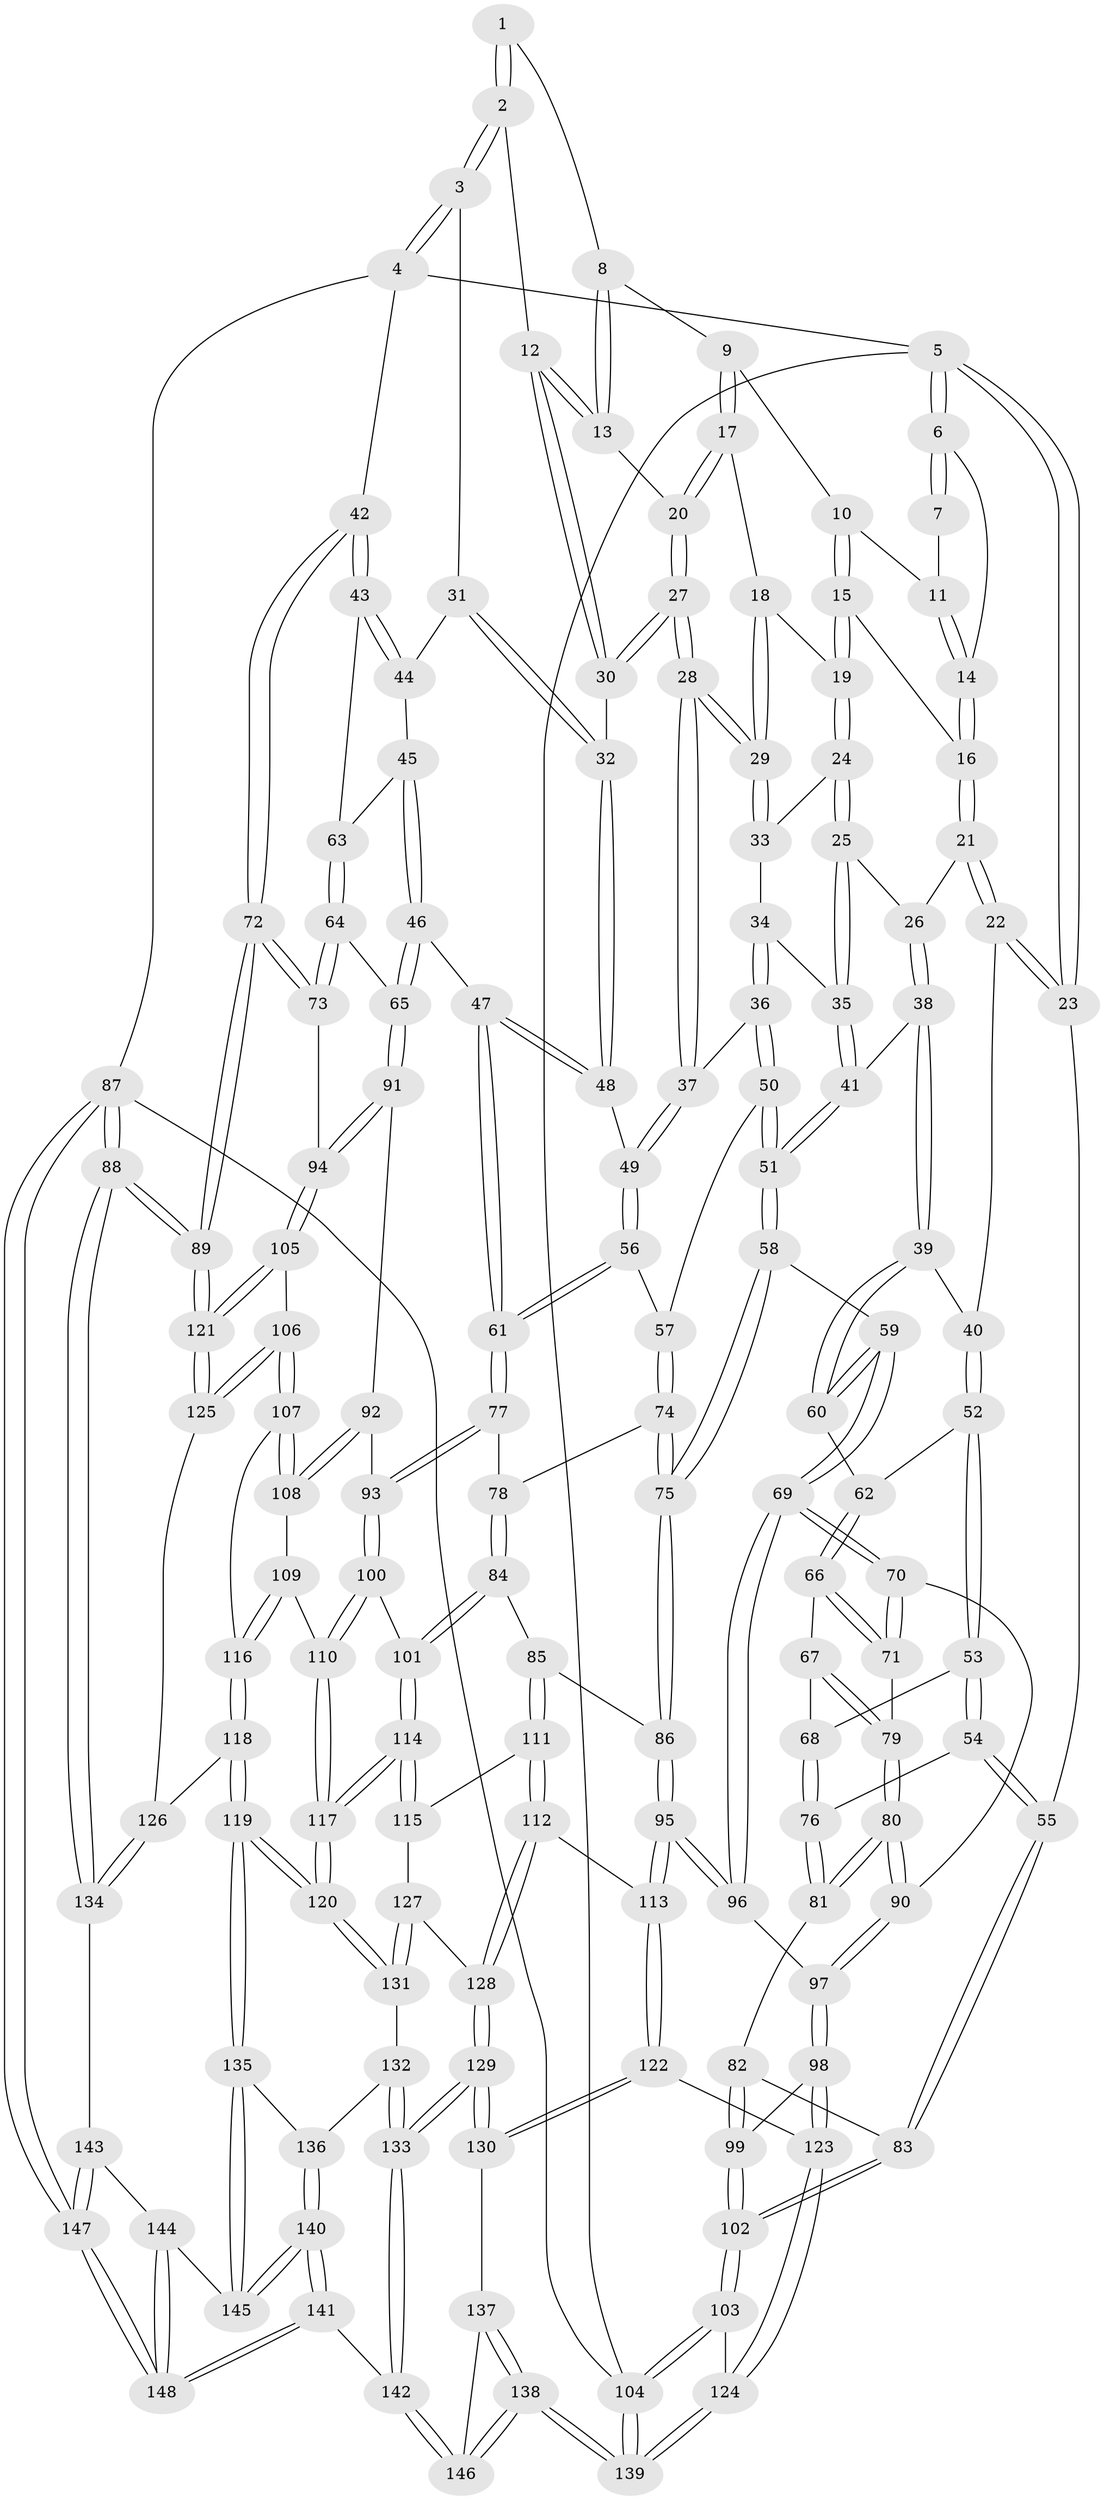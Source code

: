 // Generated by graph-tools (version 1.1) at 2025/01/03/09/25 05:01:48]
// undirected, 148 vertices, 367 edges
graph export_dot {
graph [start="1"]
  node [color=gray90,style=filled];
  1 [pos="+0.5480201554655924+0"];
  2 [pos="+0.997073654767156+0"];
  3 [pos="+1+0"];
  4 [pos="+1+0"];
  5 [pos="+0+0"];
  6 [pos="+0+0"];
  7 [pos="+0.44254914878139023+0"];
  8 [pos="+0.5442960730438832+0"];
  9 [pos="+0.43049118415495424+0.08002352398432945"];
  10 [pos="+0.33518148362382355+0.05001038870438083"];
  11 [pos="+0.3350992419368776+0.047811140065570454"];
  12 [pos="+0.6771652175967827+0.14197418572017864"];
  13 [pos="+0.5493307056393024+0.039406204151679815"];
  14 [pos="+0.07795093167070152+0"];
  15 [pos="+0.3113356507205205+0.12636463505098008"];
  16 [pos="+0.11034990383892386+0.02955715929978836"];
  17 [pos="+0.4324773245307998+0.10760747826928996"];
  18 [pos="+0.39275857588858015+0.15136324226326575"];
  19 [pos="+0.3230139342255426+0.1622505680240265"];
  20 [pos="+0.5322670260790759+0.13586169531091666"];
  21 [pos="+0.12194131424101412+0.16980469410131424"];
  22 [pos="+0.02590611353150211+0.27918195069433027"];
  23 [pos="+0+0.3337566350407661"];
  24 [pos="+0.3142168399374212+0.18393587960729899"];
  25 [pos="+0.2646547752846751+0.22314138478218215"];
  26 [pos="+0.23540477505253662+0.23689065406617946"];
  27 [pos="+0.5639702588690604+0.23891912206932275"];
  28 [pos="+0.5464821072332209+0.27238989649832746"];
  29 [pos="+0.53439866178151+0.265140187216101"];
  30 [pos="+0.6581098586754637+0.1878695344078077"];
  31 [pos="+0.8083712922277745+0.25224075470688023"];
  32 [pos="+0.7976060482879689+0.25947293011562717"];
  33 [pos="+0.34439218785327425+0.2162174227517698"];
  34 [pos="+0.3776573848823608+0.28644181781265354"];
  35 [pos="+0.3475431645713723+0.3228349953835763"];
  36 [pos="+0.5266209944898619+0.29186918287193475"];
  37 [pos="+0.5458043187809677+0.27949700699823277"];
  38 [pos="+0.21811632866518157+0.3383541795529355"];
  39 [pos="+0.21595552655368086+0.34287775156447053"];
  40 [pos="+0.07317708967557979+0.31485048689024286"];
  41 [pos="+0.34693742154549484+0.3253871902877078"];
  42 [pos="+1+0.20189756482609175"];
  43 [pos="+1+0.24450474058048977"];
  44 [pos="+0.8708737701914356+0.2802023481402522"];
  45 [pos="+0.9169243469610422+0.3748126519185665"];
  46 [pos="+0.7781306817503332+0.44906045219395613"];
  47 [pos="+0.7476581067906196+0.4363199743142394"];
  48 [pos="+0.7893920255488008+0.28404576607321746"];
  49 [pos="+0.5470630866194969+0.2810580498115912"];
  50 [pos="+0.41623893703633275+0.41859631274538317"];
  51 [pos="+0.38574366937473487+0.43473147392205946"];
  52 [pos="+0.09769093500460356+0.40693572853033433"];
  53 [pos="+0.06316051732419282+0.4541937262850313"];
  54 [pos="+0+0.44092705366390117"];
  55 [pos="+0+0.3861212712029836"];
  56 [pos="+0.6319062508307753+0.3937997021641432"];
  57 [pos="+0.479245610638897+0.45006601330753293"];
  58 [pos="+0.35569972297262986+0.47281315290938414"];
  59 [pos="+0.32249080823354886+0.48024251178348004"];
  60 [pos="+0.22223385757981068+0.3923752855357568"];
  61 [pos="+0.681011559771917+0.4495468557578454"];
  62 [pos="+0.18334316372888504+0.41748459492472967"];
  63 [pos="+0.9323291214415966+0.37404963693702686"];
  64 [pos="+0.9678221706241116+0.4883581082939189"];
  65 [pos="+0.8065012705080513+0.47956602919876107"];
  66 [pos="+0.1691540684880513+0.44333199404619966"];
  67 [pos="+0.08299249281567188+0.4718931870805545"];
  68 [pos="+0.07163072785428587+0.46433240101107404"];
  69 [pos="+0.26100492360076716+0.5706193486068414"];
  70 [pos="+0.22214577011958195+0.5590280503162357"];
  71 [pos="+0.15597003598692458+0.5238500716710803"];
  72 [pos="+1+0.5447193726566323"];
  73 [pos="+1+0.553415902771017"];
  74 [pos="+0.5400823908803831+0.5021299477362231"];
  75 [pos="+0.43081253133128994+0.5526666557262014"];
  76 [pos="+0.04928272191757953+0.5318883006018478"];
  77 [pos="+0.6523444226949137+0.4963650750221736"];
  78 [pos="+0.5610315056633575+0.5035076626524218"];
  79 [pos="+0.12410009736995735+0.5286347879237135"];
  80 [pos="+0.09520521393084297+0.5639397520298361"];
  81 [pos="+0.051874017737131704+0.5624842348628477"];
  82 [pos="+0.047532143536262214+0.5644793137180506"];
  83 [pos="+0+0.45567352948311046"];
  84 [pos="+0.47177071434559475+0.6281825189541019"];
  85 [pos="+0.46139187087693+0.6301389306986889"];
  86 [pos="+0.4513301361585276+0.6213217599949226"];
  87 [pos="+1+1"];
  88 [pos="+1+0.9765148440071001"];
  89 [pos="+1+0.9045158190485582"];
  90 [pos="+0.11343958732501755+0.6130047870950097"];
  91 [pos="+0.8440439442705485+0.578406216754316"];
  92 [pos="+0.7528429126488743+0.6455692945059921"];
  93 [pos="+0.6416747246499925+0.593206300338511"];
  94 [pos="+0.9100547537633595+0.638146079500752"];
  95 [pos="+0.27939530023240683+0.6760749559174267"];
  96 [pos="+0.2640726169659223+0.646020721396864"];
  97 [pos="+0.11417156027388196+0.6573457985438751"];
  98 [pos="+0.09079290975755581+0.68301459431688"];
  99 [pos="+0.002464233082114821+0.6805044237482284"];
  100 [pos="+0.6312684187743113+0.6099477212544406"];
  101 [pos="+0.625596628175823+0.6185611987423053"];
  102 [pos="+0+0.7792414077615897"];
  103 [pos="+0+0.8315127348527825"];
  104 [pos="+0+1"];
  105 [pos="+0.8999995920797421+0.6836271402846333"];
  106 [pos="+0.8754879528024105+0.7175602785213675"];
  107 [pos="+0.8467694147558791+0.7164125725533512"];
  108 [pos="+0.7588917477362922+0.6654646920274682"];
  109 [pos="+0.7472731386236888+0.6909397531517792"];
  110 [pos="+0.7340612446414256+0.7047664226368753"];
  111 [pos="+0.463213506578006+0.6630922192122619"];
  112 [pos="+0.32919819983405185+0.7418298183274125"];
  113 [pos="+0.28154801931932566+0.7232113040573618"];
  114 [pos="+0.6207878559763724+0.7581648869171151"];
  115 [pos="+0.478608562599006+0.7310603990852154"];
  116 [pos="+0.7836524623569534+0.7431250307945786"];
  117 [pos="+0.6507779059786791+0.8122229760899856"];
  118 [pos="+0.674492205891696+0.8387320463797546"];
  119 [pos="+0.6628443218734776+0.8398363674017352"];
  120 [pos="+0.6569941126329835+0.832295997341819"];
  121 [pos="+1+0.8246404911759879"];
  122 [pos="+0.2016788963636351+0.835463411297113"];
  123 [pos="+0.17363653564990486+0.8377633941182506"];
  124 [pos="+0.15408232031968344+0.8490665229322494"];
  125 [pos="+0.879234706250284+0.7900705384753933"];
  126 [pos="+0.8476571114250396+0.8639255024251202"];
  127 [pos="+0.43569563577439635+0.7839227442189297"];
  128 [pos="+0.41193791543990715+0.7894911110276034"];
  129 [pos="+0.3654398621044982+0.9111708035977911"];
  130 [pos="+0.2152021574309133+0.8490611863059793"];
  131 [pos="+0.4974225280756409+0.8521765739086052"];
  132 [pos="+0.47014512673635106+0.9116176685083719"];
  133 [pos="+0.36562390816998924+0.9114763508706216"];
  134 [pos="+0.8588983534582079+0.8825521772307559"];
  135 [pos="+0.6577355455903384+0.8749301239861826"];
  136 [pos="+0.47910617124990446+0.924287788709119"];
  137 [pos="+0.22529996764531537+0.900512526525552"];
  138 [pos="+0.010292535265736587+1"];
  139 [pos="+0+1"];
  140 [pos="+0.584225498529493+1"];
  141 [pos="+0.5759055669957159+1"];
  142 [pos="+0.35472316272329757+1"];
  143 [pos="+0.8512694195988181+0.9392806957571503"];
  144 [pos="+0.7860865590381355+0.9693503385397565"];
  145 [pos="+0.6532310265885364+0.9384190939129599"];
  146 [pos="+0.31621821152710394+1"];
  147 [pos="+1+1"];
  148 [pos="+0.7537266891170491+1"];
  1 -- 2;
  1 -- 2;
  1 -- 8;
  2 -- 3;
  2 -- 3;
  2 -- 12;
  3 -- 4;
  3 -- 4;
  3 -- 31;
  4 -- 5;
  4 -- 42;
  4 -- 87;
  5 -- 6;
  5 -- 6;
  5 -- 23;
  5 -- 23;
  5 -- 104;
  6 -- 7;
  6 -- 7;
  6 -- 14;
  7 -- 11;
  8 -- 9;
  8 -- 13;
  8 -- 13;
  9 -- 10;
  9 -- 17;
  9 -- 17;
  10 -- 11;
  10 -- 15;
  10 -- 15;
  11 -- 14;
  11 -- 14;
  12 -- 13;
  12 -- 13;
  12 -- 30;
  12 -- 30;
  13 -- 20;
  14 -- 16;
  14 -- 16;
  15 -- 16;
  15 -- 19;
  15 -- 19;
  16 -- 21;
  16 -- 21;
  17 -- 18;
  17 -- 20;
  17 -- 20;
  18 -- 19;
  18 -- 29;
  18 -- 29;
  19 -- 24;
  19 -- 24;
  20 -- 27;
  20 -- 27;
  21 -- 22;
  21 -- 22;
  21 -- 26;
  22 -- 23;
  22 -- 23;
  22 -- 40;
  23 -- 55;
  24 -- 25;
  24 -- 25;
  24 -- 33;
  25 -- 26;
  25 -- 35;
  25 -- 35;
  26 -- 38;
  26 -- 38;
  27 -- 28;
  27 -- 28;
  27 -- 30;
  27 -- 30;
  28 -- 29;
  28 -- 29;
  28 -- 37;
  28 -- 37;
  29 -- 33;
  29 -- 33;
  30 -- 32;
  31 -- 32;
  31 -- 32;
  31 -- 44;
  32 -- 48;
  32 -- 48;
  33 -- 34;
  34 -- 35;
  34 -- 36;
  34 -- 36;
  35 -- 41;
  35 -- 41;
  36 -- 37;
  36 -- 50;
  36 -- 50;
  37 -- 49;
  37 -- 49;
  38 -- 39;
  38 -- 39;
  38 -- 41;
  39 -- 40;
  39 -- 60;
  39 -- 60;
  40 -- 52;
  40 -- 52;
  41 -- 51;
  41 -- 51;
  42 -- 43;
  42 -- 43;
  42 -- 72;
  42 -- 72;
  43 -- 44;
  43 -- 44;
  43 -- 63;
  44 -- 45;
  45 -- 46;
  45 -- 46;
  45 -- 63;
  46 -- 47;
  46 -- 65;
  46 -- 65;
  47 -- 48;
  47 -- 48;
  47 -- 61;
  47 -- 61;
  48 -- 49;
  49 -- 56;
  49 -- 56;
  50 -- 51;
  50 -- 51;
  50 -- 57;
  51 -- 58;
  51 -- 58;
  52 -- 53;
  52 -- 53;
  52 -- 62;
  53 -- 54;
  53 -- 54;
  53 -- 68;
  54 -- 55;
  54 -- 55;
  54 -- 76;
  55 -- 83;
  55 -- 83;
  56 -- 57;
  56 -- 61;
  56 -- 61;
  57 -- 74;
  57 -- 74;
  58 -- 59;
  58 -- 75;
  58 -- 75;
  59 -- 60;
  59 -- 60;
  59 -- 69;
  59 -- 69;
  60 -- 62;
  61 -- 77;
  61 -- 77;
  62 -- 66;
  62 -- 66;
  63 -- 64;
  63 -- 64;
  64 -- 65;
  64 -- 73;
  64 -- 73;
  65 -- 91;
  65 -- 91;
  66 -- 67;
  66 -- 71;
  66 -- 71;
  67 -- 68;
  67 -- 79;
  67 -- 79;
  68 -- 76;
  68 -- 76;
  69 -- 70;
  69 -- 70;
  69 -- 96;
  69 -- 96;
  70 -- 71;
  70 -- 71;
  70 -- 90;
  71 -- 79;
  72 -- 73;
  72 -- 73;
  72 -- 89;
  72 -- 89;
  73 -- 94;
  74 -- 75;
  74 -- 75;
  74 -- 78;
  75 -- 86;
  75 -- 86;
  76 -- 81;
  76 -- 81;
  77 -- 78;
  77 -- 93;
  77 -- 93;
  78 -- 84;
  78 -- 84;
  79 -- 80;
  79 -- 80;
  80 -- 81;
  80 -- 81;
  80 -- 90;
  80 -- 90;
  81 -- 82;
  82 -- 83;
  82 -- 99;
  82 -- 99;
  83 -- 102;
  83 -- 102;
  84 -- 85;
  84 -- 101;
  84 -- 101;
  85 -- 86;
  85 -- 111;
  85 -- 111;
  86 -- 95;
  86 -- 95;
  87 -- 88;
  87 -- 88;
  87 -- 147;
  87 -- 147;
  87 -- 104;
  88 -- 89;
  88 -- 89;
  88 -- 134;
  88 -- 134;
  89 -- 121;
  89 -- 121;
  90 -- 97;
  90 -- 97;
  91 -- 92;
  91 -- 94;
  91 -- 94;
  92 -- 93;
  92 -- 108;
  92 -- 108;
  93 -- 100;
  93 -- 100;
  94 -- 105;
  94 -- 105;
  95 -- 96;
  95 -- 96;
  95 -- 113;
  95 -- 113;
  96 -- 97;
  97 -- 98;
  97 -- 98;
  98 -- 99;
  98 -- 123;
  98 -- 123;
  99 -- 102;
  99 -- 102;
  100 -- 101;
  100 -- 110;
  100 -- 110;
  101 -- 114;
  101 -- 114;
  102 -- 103;
  102 -- 103;
  103 -- 104;
  103 -- 104;
  103 -- 124;
  104 -- 139;
  104 -- 139;
  105 -- 106;
  105 -- 121;
  105 -- 121;
  106 -- 107;
  106 -- 107;
  106 -- 125;
  106 -- 125;
  107 -- 108;
  107 -- 108;
  107 -- 116;
  108 -- 109;
  109 -- 110;
  109 -- 116;
  109 -- 116;
  110 -- 117;
  110 -- 117;
  111 -- 112;
  111 -- 112;
  111 -- 115;
  112 -- 113;
  112 -- 128;
  112 -- 128;
  113 -- 122;
  113 -- 122;
  114 -- 115;
  114 -- 115;
  114 -- 117;
  114 -- 117;
  115 -- 127;
  116 -- 118;
  116 -- 118;
  117 -- 120;
  117 -- 120;
  118 -- 119;
  118 -- 119;
  118 -- 126;
  119 -- 120;
  119 -- 120;
  119 -- 135;
  119 -- 135;
  120 -- 131;
  120 -- 131;
  121 -- 125;
  121 -- 125;
  122 -- 123;
  122 -- 130;
  122 -- 130;
  123 -- 124;
  123 -- 124;
  124 -- 139;
  124 -- 139;
  125 -- 126;
  126 -- 134;
  126 -- 134;
  127 -- 128;
  127 -- 131;
  127 -- 131;
  128 -- 129;
  128 -- 129;
  129 -- 130;
  129 -- 130;
  129 -- 133;
  129 -- 133;
  130 -- 137;
  131 -- 132;
  132 -- 133;
  132 -- 133;
  132 -- 136;
  133 -- 142;
  133 -- 142;
  134 -- 143;
  135 -- 136;
  135 -- 145;
  135 -- 145;
  136 -- 140;
  136 -- 140;
  137 -- 138;
  137 -- 138;
  137 -- 146;
  138 -- 139;
  138 -- 139;
  138 -- 146;
  138 -- 146;
  140 -- 141;
  140 -- 141;
  140 -- 145;
  140 -- 145;
  141 -- 142;
  141 -- 148;
  141 -- 148;
  142 -- 146;
  142 -- 146;
  143 -- 144;
  143 -- 147;
  143 -- 147;
  144 -- 145;
  144 -- 148;
  144 -- 148;
  147 -- 148;
  147 -- 148;
}
